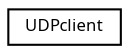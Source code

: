 digraph "Graphical Class Hierarchy"
{
  edge [fontname="Sans",fontsize="8",labelfontname="Sans",labelfontsize="8"];
  node [fontname="Sans",fontsize="8",shape=record];
  rankdir="LR";
  Node1 [label="UDPclient",height=0.2,width=0.4,color="black", fillcolor="white", style="filled",URL="$class_u_d_pclient.html"];
}
